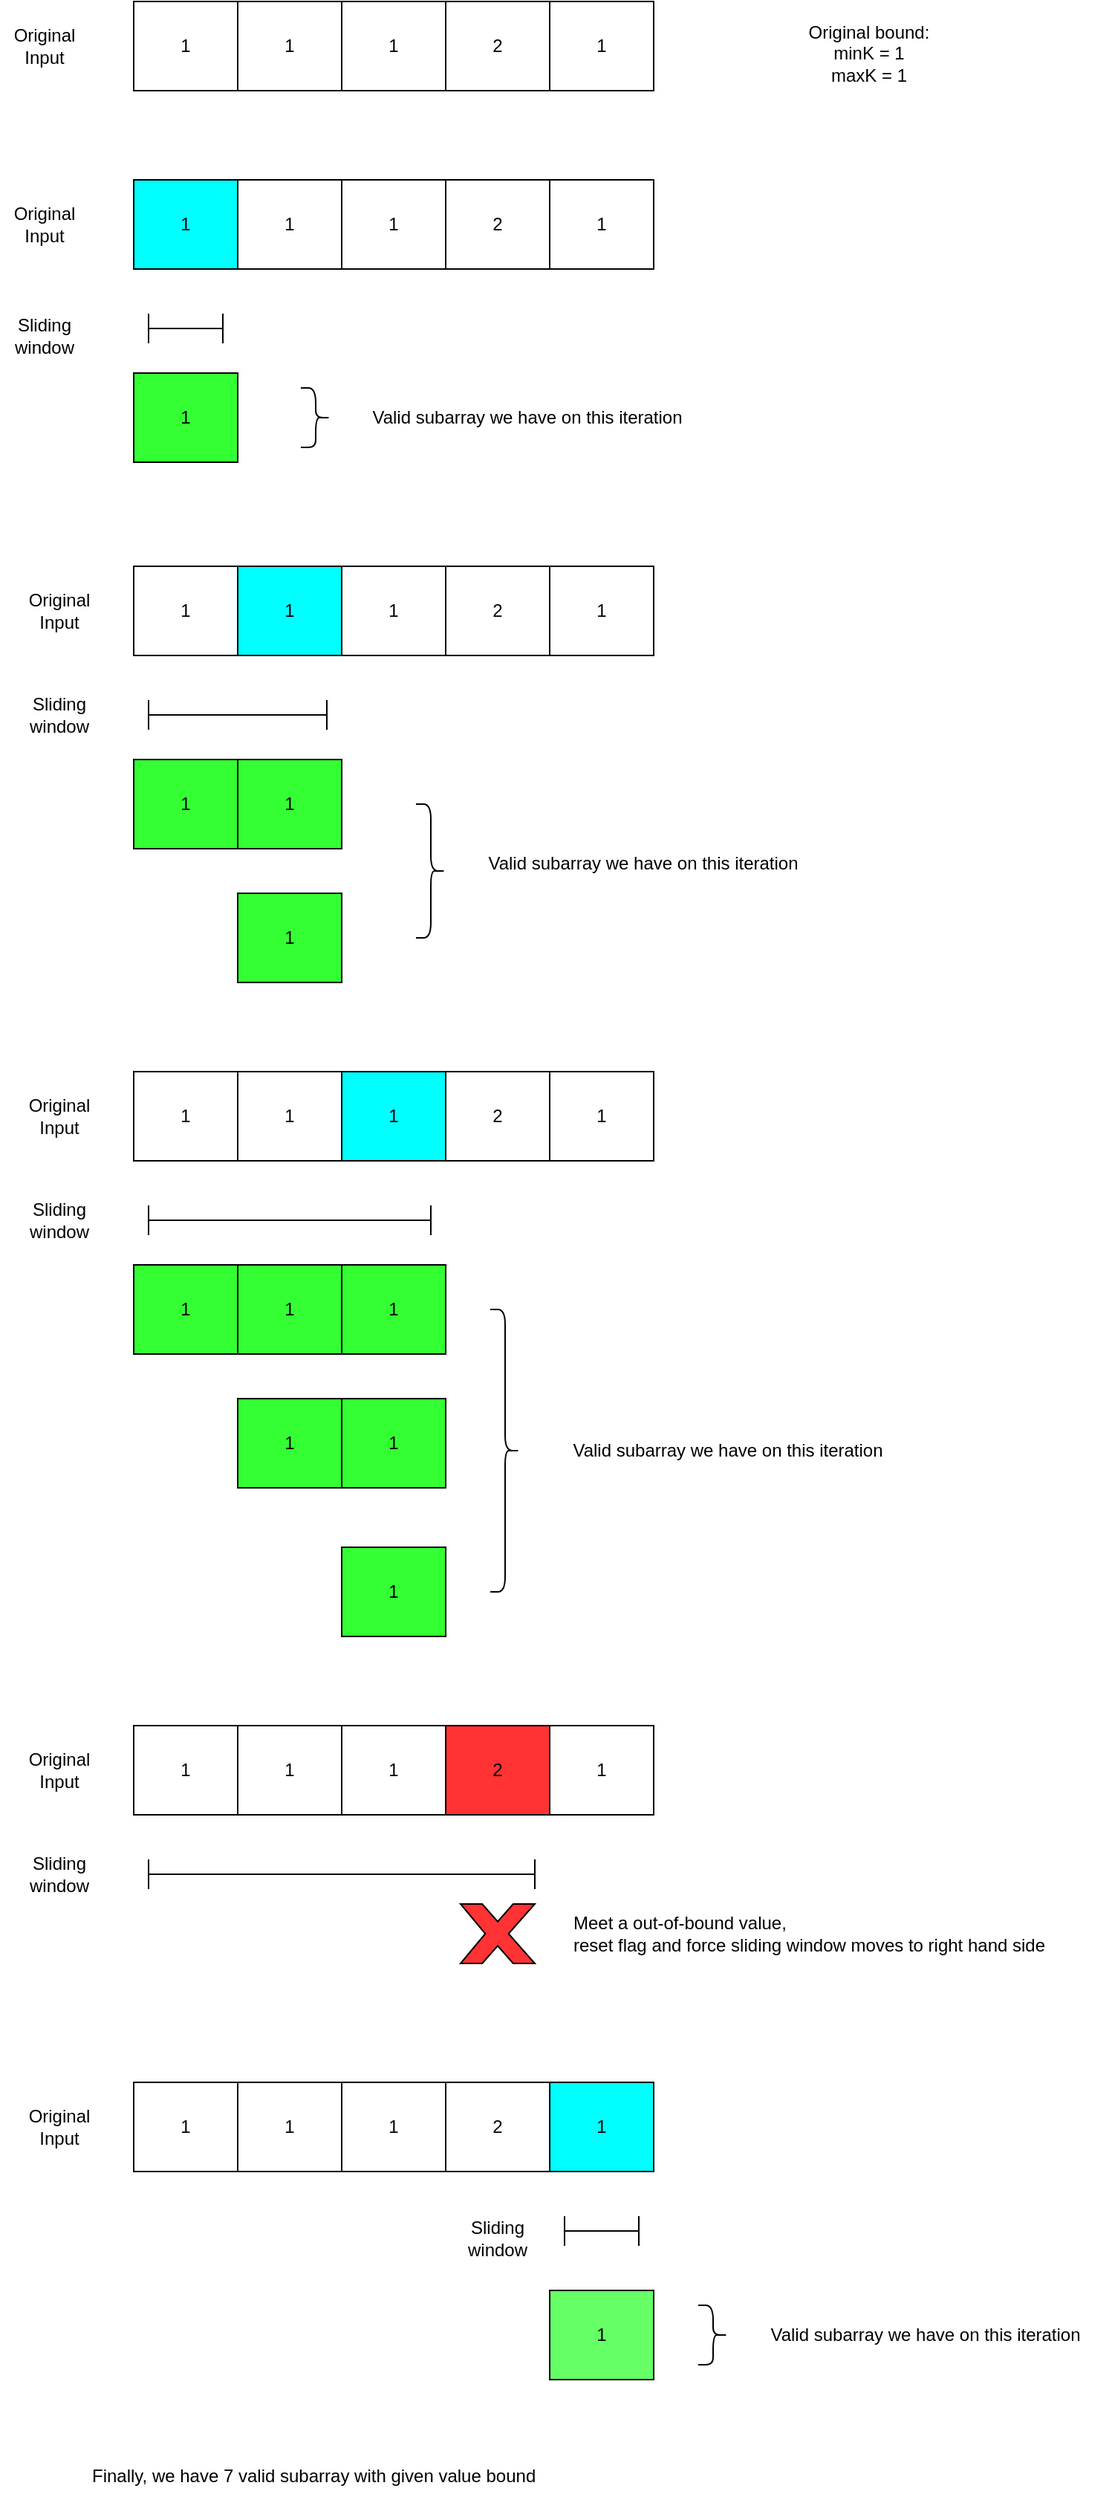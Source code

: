 <mxfile version="20.4.1" type="github">
  <diagram id="rx4cs3UstuWfeNW1Yqym" name="第 1 页">
    <mxGraphModel dx="974" dy="475" grid="1" gridSize="10" guides="1" tooltips="1" connect="1" arrows="1" fold="1" page="1" pageScale="1" pageWidth="827" pageHeight="1169" math="0" shadow="0">
      <root>
        <mxCell id="0" />
        <mxCell id="1" parent="0" />
        <mxCell id="fgOzfoC5r0u5ENq1_FYO-1" value="1" style="rounded=0;whiteSpace=wrap;html=1;" vertex="1" parent="1">
          <mxGeometry x="120" y="40" width="70" height="60" as="geometry" />
        </mxCell>
        <mxCell id="fgOzfoC5r0u5ENq1_FYO-2" value="1" style="rounded=0;whiteSpace=wrap;html=1;" vertex="1" parent="1">
          <mxGeometry x="190" y="40" width="70" height="60" as="geometry" />
        </mxCell>
        <mxCell id="fgOzfoC5r0u5ENq1_FYO-3" value="1" style="rounded=0;whiteSpace=wrap;html=1;" vertex="1" parent="1">
          <mxGeometry x="260" y="40" width="70" height="60" as="geometry" />
        </mxCell>
        <mxCell id="fgOzfoC5r0u5ENq1_FYO-4" value="2" style="rounded=0;whiteSpace=wrap;html=1;" vertex="1" parent="1">
          <mxGeometry x="330" y="40" width="70" height="60" as="geometry" />
        </mxCell>
        <mxCell id="fgOzfoC5r0u5ENq1_FYO-6" value="1" style="rounded=0;whiteSpace=wrap;html=1;" vertex="1" parent="1">
          <mxGeometry x="400" y="40" width="70" height="60" as="geometry" />
        </mxCell>
        <mxCell id="fgOzfoC5r0u5ENq1_FYO-7" value="1" style="rounded=0;whiteSpace=wrap;html=1;fillColor=#00FFFF;" vertex="1" parent="1">
          <mxGeometry x="120" y="160" width="70" height="60" as="geometry" />
        </mxCell>
        <mxCell id="fgOzfoC5r0u5ENq1_FYO-8" value="1" style="rounded=0;whiteSpace=wrap;html=1;" vertex="1" parent="1">
          <mxGeometry x="190" y="160" width="70" height="60" as="geometry" />
        </mxCell>
        <mxCell id="fgOzfoC5r0u5ENq1_FYO-9" value="1" style="rounded=0;whiteSpace=wrap;html=1;" vertex="1" parent="1">
          <mxGeometry x="260" y="160" width="70" height="60" as="geometry" />
        </mxCell>
        <mxCell id="fgOzfoC5r0u5ENq1_FYO-10" value="2" style="rounded=0;whiteSpace=wrap;html=1;" vertex="1" parent="1">
          <mxGeometry x="330" y="160" width="70" height="60" as="geometry" />
        </mxCell>
        <mxCell id="fgOzfoC5r0u5ENq1_FYO-11" value="1" style="rounded=0;whiteSpace=wrap;html=1;" vertex="1" parent="1">
          <mxGeometry x="400" y="160" width="70" height="60" as="geometry" />
        </mxCell>
        <mxCell id="fgOzfoC5r0u5ENq1_FYO-13" value="" style="shape=crossbar;whiteSpace=wrap;html=1;rounded=1;" vertex="1" parent="1">
          <mxGeometry x="130" y="250" width="50" height="20" as="geometry" />
        </mxCell>
        <mxCell id="fgOzfoC5r0u5ENq1_FYO-14" value="1" style="rounded=0;whiteSpace=wrap;html=1;fillColor=#33FF33;" vertex="1" parent="1">
          <mxGeometry x="120" y="290" width="70" height="60" as="geometry" />
        </mxCell>
        <mxCell id="fgOzfoC5r0u5ENq1_FYO-15" value="1" style="rounded=0;whiteSpace=wrap;html=1;" vertex="1" parent="1">
          <mxGeometry x="120" y="420" width="70" height="60" as="geometry" />
        </mxCell>
        <mxCell id="fgOzfoC5r0u5ENq1_FYO-16" value="1" style="rounded=0;whiteSpace=wrap;html=1;fillColor=#00FFFF;" vertex="1" parent="1">
          <mxGeometry x="190" y="420" width="70" height="60" as="geometry" />
        </mxCell>
        <mxCell id="fgOzfoC5r0u5ENq1_FYO-17" value="1" style="rounded=0;whiteSpace=wrap;html=1;" vertex="1" parent="1">
          <mxGeometry x="260" y="420" width="70" height="60" as="geometry" />
        </mxCell>
        <mxCell id="fgOzfoC5r0u5ENq1_FYO-18" value="2" style="rounded=0;whiteSpace=wrap;html=1;" vertex="1" parent="1">
          <mxGeometry x="330" y="420" width="70" height="60" as="geometry" />
        </mxCell>
        <mxCell id="fgOzfoC5r0u5ENq1_FYO-19" value="1" style="rounded=0;whiteSpace=wrap;html=1;" vertex="1" parent="1">
          <mxGeometry x="400" y="420" width="70" height="60" as="geometry" />
        </mxCell>
        <mxCell id="fgOzfoC5r0u5ENq1_FYO-20" value="" style="shape=crossbar;whiteSpace=wrap;html=1;rounded=1;" vertex="1" parent="1">
          <mxGeometry x="130" y="510" width="120" height="20" as="geometry" />
        </mxCell>
        <mxCell id="fgOzfoC5r0u5ENq1_FYO-21" value="1" style="rounded=0;whiteSpace=wrap;html=1;fillColor=#33FF33;" vertex="1" parent="1">
          <mxGeometry x="120" y="550" width="70" height="60" as="geometry" />
        </mxCell>
        <mxCell id="fgOzfoC5r0u5ENq1_FYO-22" value="1" style="rounded=0;whiteSpace=wrap;html=1;fillColor=#33FF33;" vertex="1" parent="1">
          <mxGeometry x="190" y="550" width="70" height="60" as="geometry" />
        </mxCell>
        <mxCell id="fgOzfoC5r0u5ENq1_FYO-23" value="1" style="rounded=0;whiteSpace=wrap;html=1;fillColor=#33FF33;" vertex="1" parent="1">
          <mxGeometry x="190" y="640" width="70" height="60" as="geometry" />
        </mxCell>
        <mxCell id="fgOzfoC5r0u5ENq1_FYO-24" value="1" style="rounded=0;whiteSpace=wrap;html=1;" vertex="1" parent="1">
          <mxGeometry x="120" y="760" width="70" height="60" as="geometry" />
        </mxCell>
        <mxCell id="fgOzfoC5r0u5ENq1_FYO-25" value="1" style="rounded=0;whiteSpace=wrap;html=1;" vertex="1" parent="1">
          <mxGeometry x="190" y="760" width="70" height="60" as="geometry" />
        </mxCell>
        <mxCell id="fgOzfoC5r0u5ENq1_FYO-26" value="1" style="rounded=0;whiteSpace=wrap;html=1;fillColor=#00FFFF;" vertex="1" parent="1">
          <mxGeometry x="260" y="760" width="70" height="60" as="geometry" />
        </mxCell>
        <mxCell id="fgOzfoC5r0u5ENq1_FYO-27" value="2" style="rounded=0;whiteSpace=wrap;html=1;" vertex="1" parent="1">
          <mxGeometry x="330" y="760" width="70" height="60" as="geometry" />
        </mxCell>
        <mxCell id="fgOzfoC5r0u5ENq1_FYO-28" value="1" style="rounded=0;whiteSpace=wrap;html=1;" vertex="1" parent="1">
          <mxGeometry x="400" y="760" width="70" height="60" as="geometry" />
        </mxCell>
        <mxCell id="fgOzfoC5r0u5ENq1_FYO-29" value="" style="shape=crossbar;whiteSpace=wrap;html=1;rounded=1;" vertex="1" parent="1">
          <mxGeometry x="130" y="850" width="190" height="20" as="geometry" />
        </mxCell>
        <mxCell id="fgOzfoC5r0u5ENq1_FYO-30" value="1" style="rounded=0;whiteSpace=wrap;html=1;fillColor=#33FF33;" vertex="1" parent="1">
          <mxGeometry x="120" y="890" width="70" height="60" as="geometry" />
        </mxCell>
        <mxCell id="fgOzfoC5r0u5ENq1_FYO-31" value="1" style="rounded=0;whiteSpace=wrap;html=1;fillColor=#33FF33;" vertex="1" parent="1">
          <mxGeometry x="190" y="890" width="70" height="60" as="geometry" />
        </mxCell>
        <mxCell id="fgOzfoC5r0u5ENq1_FYO-32" value="1" style="rounded=0;whiteSpace=wrap;html=1;fillColor=#33FF33;" vertex="1" parent="1">
          <mxGeometry x="190" y="980" width="70" height="60" as="geometry" />
        </mxCell>
        <mxCell id="fgOzfoC5r0u5ENq1_FYO-33" value="1" style="rounded=0;whiteSpace=wrap;html=1;fillColor=#33FF33;" vertex="1" parent="1">
          <mxGeometry x="260" y="890" width="70" height="60" as="geometry" />
        </mxCell>
        <mxCell id="fgOzfoC5r0u5ENq1_FYO-34" value="1" style="rounded=0;whiteSpace=wrap;html=1;fillColor=#33FF33;" vertex="1" parent="1">
          <mxGeometry x="260" y="980" width="70" height="60" as="geometry" />
        </mxCell>
        <mxCell id="fgOzfoC5r0u5ENq1_FYO-35" value="1" style="rounded=0;whiteSpace=wrap;html=1;fillColor=#33FF33;" vertex="1" parent="1">
          <mxGeometry x="260" y="1080" width="70" height="60" as="geometry" />
        </mxCell>
        <mxCell id="fgOzfoC5r0u5ENq1_FYO-36" value="1" style="rounded=0;whiteSpace=wrap;html=1;" vertex="1" parent="1">
          <mxGeometry x="120" y="1200" width="70" height="60" as="geometry" />
        </mxCell>
        <mxCell id="fgOzfoC5r0u5ENq1_FYO-37" value="1" style="rounded=0;whiteSpace=wrap;html=1;" vertex="1" parent="1">
          <mxGeometry x="190" y="1200" width="70" height="60" as="geometry" />
        </mxCell>
        <mxCell id="fgOzfoC5r0u5ENq1_FYO-38" value="1" style="rounded=0;whiteSpace=wrap;html=1;" vertex="1" parent="1">
          <mxGeometry x="260" y="1200" width="70" height="60" as="geometry" />
        </mxCell>
        <mxCell id="fgOzfoC5r0u5ENq1_FYO-39" value="2" style="rounded=0;whiteSpace=wrap;html=1;fillColor=#FF3333;" vertex="1" parent="1">
          <mxGeometry x="330" y="1200" width="70" height="60" as="geometry" />
        </mxCell>
        <mxCell id="fgOzfoC5r0u5ENq1_FYO-40" value="1" style="rounded=0;whiteSpace=wrap;html=1;" vertex="1" parent="1">
          <mxGeometry x="400" y="1200" width="70" height="60" as="geometry" />
        </mxCell>
        <mxCell id="fgOzfoC5r0u5ENq1_FYO-41" value="" style="shape=crossbar;whiteSpace=wrap;html=1;rounded=1;" vertex="1" parent="1">
          <mxGeometry x="130" y="1290" width="260" height="20" as="geometry" />
        </mxCell>
        <mxCell id="fgOzfoC5r0u5ENq1_FYO-48" value="" style="verticalLabelPosition=bottom;verticalAlign=top;html=1;shape=mxgraph.basic.x;fillColor=#FF3333;" vertex="1" parent="1">
          <mxGeometry x="340" y="1320" width="50" height="40" as="geometry" />
        </mxCell>
        <mxCell id="fgOzfoC5r0u5ENq1_FYO-49" value="1" style="rounded=0;whiteSpace=wrap;html=1;" vertex="1" parent="1">
          <mxGeometry x="120" y="1440" width="70" height="60" as="geometry" />
        </mxCell>
        <mxCell id="fgOzfoC5r0u5ENq1_FYO-50" value="1" style="rounded=0;whiteSpace=wrap;html=1;" vertex="1" parent="1">
          <mxGeometry x="190" y="1440" width="70" height="60" as="geometry" />
        </mxCell>
        <mxCell id="fgOzfoC5r0u5ENq1_FYO-51" value="1" style="rounded=0;whiteSpace=wrap;html=1;" vertex="1" parent="1">
          <mxGeometry x="260" y="1440" width="70" height="60" as="geometry" />
        </mxCell>
        <mxCell id="fgOzfoC5r0u5ENq1_FYO-52" value="2" style="rounded=0;whiteSpace=wrap;html=1;fillColor=#FFFFFF;" vertex="1" parent="1">
          <mxGeometry x="330" y="1440" width="70" height="60" as="geometry" />
        </mxCell>
        <mxCell id="fgOzfoC5r0u5ENq1_FYO-53" value="1" style="rounded=0;whiteSpace=wrap;html=1;fillColor=#00FFFF;" vertex="1" parent="1">
          <mxGeometry x="400" y="1440" width="70" height="60" as="geometry" />
        </mxCell>
        <mxCell id="fgOzfoC5r0u5ENq1_FYO-54" value="" style="shape=crossbar;whiteSpace=wrap;html=1;rounded=1;" vertex="1" parent="1">
          <mxGeometry x="410" y="1530" width="50" height="20" as="geometry" />
        </mxCell>
        <mxCell id="fgOzfoC5r0u5ENq1_FYO-56" value="1" style="rounded=0;whiteSpace=wrap;html=1;fillColor=#66FF66;" vertex="1" parent="1">
          <mxGeometry x="400" y="1580" width="70" height="60" as="geometry" />
        </mxCell>
        <mxCell id="fgOzfoC5r0u5ENq1_FYO-57" value="Original Input" style="text;html=1;strokeColor=none;fillColor=none;align=center;verticalAlign=middle;whiteSpace=wrap;rounded=0;" vertex="1" parent="1">
          <mxGeometry x="30" y="55" width="60" height="30" as="geometry" />
        </mxCell>
        <mxCell id="fgOzfoC5r0u5ENq1_FYO-58" value="Original Input" style="text;html=1;strokeColor=none;fillColor=none;align=center;verticalAlign=middle;whiteSpace=wrap;rounded=0;" vertex="1" parent="1">
          <mxGeometry x="30" y="175" width="60" height="30" as="geometry" />
        </mxCell>
        <mxCell id="fgOzfoC5r0u5ENq1_FYO-59" value="Original Input" style="text;html=1;strokeColor=none;fillColor=none;align=center;verticalAlign=middle;whiteSpace=wrap;rounded=0;" vertex="1" parent="1">
          <mxGeometry x="40" y="435" width="60" height="30" as="geometry" />
        </mxCell>
        <mxCell id="fgOzfoC5r0u5ENq1_FYO-60" value="Original Input" style="text;html=1;strokeColor=none;fillColor=none;align=center;verticalAlign=middle;whiteSpace=wrap;rounded=0;" vertex="1" parent="1">
          <mxGeometry x="40" y="775" width="60" height="30" as="geometry" />
        </mxCell>
        <mxCell id="fgOzfoC5r0u5ENq1_FYO-61" value="Original Input" style="text;html=1;strokeColor=none;fillColor=none;align=center;verticalAlign=middle;whiteSpace=wrap;rounded=0;" vertex="1" parent="1">
          <mxGeometry x="40" y="1215" width="60" height="30" as="geometry" />
        </mxCell>
        <mxCell id="fgOzfoC5r0u5ENq1_FYO-62" value="Original Input" style="text;html=1;strokeColor=none;fillColor=none;align=center;verticalAlign=middle;whiteSpace=wrap;rounded=0;" vertex="1" parent="1">
          <mxGeometry x="40" y="1455" width="60" height="30" as="geometry" />
        </mxCell>
        <mxCell id="fgOzfoC5r0u5ENq1_FYO-63" value="Sliding window" style="text;html=1;strokeColor=none;fillColor=none;align=center;verticalAlign=middle;whiteSpace=wrap;rounded=0;" vertex="1" parent="1">
          <mxGeometry x="30" y="250" width="60" height="30" as="geometry" />
        </mxCell>
        <mxCell id="fgOzfoC5r0u5ENq1_FYO-64" value="Sliding window" style="text;html=1;strokeColor=none;fillColor=none;align=center;verticalAlign=middle;whiteSpace=wrap;rounded=0;" vertex="1" parent="1">
          <mxGeometry x="40" y="505" width="60" height="30" as="geometry" />
        </mxCell>
        <mxCell id="fgOzfoC5r0u5ENq1_FYO-65" value="Sliding window" style="text;html=1;strokeColor=none;fillColor=none;align=center;verticalAlign=middle;whiteSpace=wrap;rounded=0;" vertex="1" parent="1">
          <mxGeometry x="40" y="845" width="60" height="30" as="geometry" />
        </mxCell>
        <mxCell id="fgOzfoC5r0u5ENq1_FYO-66" value="Sliding window" style="text;html=1;strokeColor=none;fillColor=none;align=center;verticalAlign=middle;whiteSpace=wrap;rounded=0;" vertex="1" parent="1">
          <mxGeometry x="40" y="1285" width="60" height="30" as="geometry" />
        </mxCell>
        <mxCell id="fgOzfoC5r0u5ENq1_FYO-67" value="Sliding window" style="text;html=1;strokeColor=none;fillColor=none;align=center;verticalAlign=middle;whiteSpace=wrap;rounded=0;" vertex="1" parent="1">
          <mxGeometry x="335" y="1530" width="60" height="30" as="geometry" />
        </mxCell>
        <mxCell id="fgOzfoC5r0u5ENq1_FYO-68" value="Meet a out-of-bound value, &lt;br&gt;reset flag and force sliding window moves to right hand side" style="text;html=1;strokeColor=none;fillColor=none;align=left;verticalAlign=middle;whiteSpace=wrap;rounded=0;" vertex="1" parent="1">
          <mxGeometry x="414" y="1325" width="336" height="30" as="geometry" />
        </mxCell>
        <mxCell id="fgOzfoC5r0u5ENq1_FYO-69" value="Finally, we have 7 valid subarray with given value bound" style="text;html=1;strokeColor=none;fillColor=none;align=left;verticalAlign=middle;whiteSpace=wrap;rounded=0;" vertex="1" parent="1">
          <mxGeometry x="90" y="1690" width="305" height="30" as="geometry" />
        </mxCell>
        <mxCell id="fgOzfoC5r0u5ENq1_FYO-70" value="Original bound:&lt;br&gt;minK = 1&lt;br&gt;maxK = 1" style="text;html=1;strokeColor=none;fillColor=none;align=center;verticalAlign=middle;whiteSpace=wrap;rounded=0;" vertex="1" parent="1">
          <mxGeometry x="480" y="60" width="270" height="30" as="geometry" />
        </mxCell>
        <mxCell id="fgOzfoC5r0u5ENq1_FYO-71" value="" style="shape=curlyBracket;whiteSpace=wrap;html=1;rounded=1;flipH=1;fillColor=#66FF66;size=0.5;" vertex="1" parent="1">
          <mxGeometry x="232.5" y="300" width="20" height="40" as="geometry" />
        </mxCell>
        <mxCell id="fgOzfoC5r0u5ENq1_FYO-72" value="Valid subarray we have on this iteration" style="text;html=1;strokeColor=none;fillColor=none;align=center;verticalAlign=middle;whiteSpace=wrap;rounded=0;" vertex="1" parent="1">
          <mxGeometry x="260" y="305" width="250" height="30" as="geometry" />
        </mxCell>
        <mxCell id="fgOzfoC5r0u5ENq1_FYO-74" value="" style="shape=curlyBracket;whiteSpace=wrap;html=1;rounded=1;flipH=1;fillColor=#66FF66;size=0.5;" vertex="1" parent="1">
          <mxGeometry x="310" y="580" width="20" height="90" as="geometry" />
        </mxCell>
        <mxCell id="fgOzfoC5r0u5ENq1_FYO-75" value="Valid subarray we have on this iteration" style="text;html=1;strokeColor=none;fillColor=none;align=center;verticalAlign=middle;whiteSpace=wrap;rounded=0;" vertex="1" parent="1">
          <mxGeometry x="337.5" y="605" width="250" height="30" as="geometry" />
        </mxCell>
        <mxCell id="fgOzfoC5r0u5ENq1_FYO-76" value="" style="shape=curlyBracket;whiteSpace=wrap;html=1;rounded=1;flipH=1;fillColor=#66FF66;size=0.5;" vertex="1" parent="1">
          <mxGeometry x="360" y="920" width="20" height="190" as="geometry" />
        </mxCell>
        <mxCell id="fgOzfoC5r0u5ENq1_FYO-77" value="Valid subarray we have on this iteration" style="text;html=1;strokeColor=none;fillColor=none;align=center;verticalAlign=middle;whiteSpace=wrap;rounded=0;" vertex="1" parent="1">
          <mxGeometry x="395" y="1000" width="250" height="30" as="geometry" />
        </mxCell>
        <mxCell id="fgOzfoC5r0u5ENq1_FYO-78" value="" style="shape=curlyBracket;whiteSpace=wrap;html=1;rounded=1;flipH=1;fillColor=#66FF66;size=0.5;" vertex="1" parent="1">
          <mxGeometry x="500" y="1590" width="20" height="40" as="geometry" />
        </mxCell>
        <mxCell id="fgOzfoC5r0u5ENq1_FYO-79" value="Valid subarray we have on this iteration" style="text;html=1;strokeColor=none;fillColor=none;align=center;verticalAlign=middle;whiteSpace=wrap;rounded=0;" vertex="1" parent="1">
          <mxGeometry x="527.5" y="1595" width="250" height="30" as="geometry" />
        </mxCell>
      </root>
    </mxGraphModel>
  </diagram>
</mxfile>
